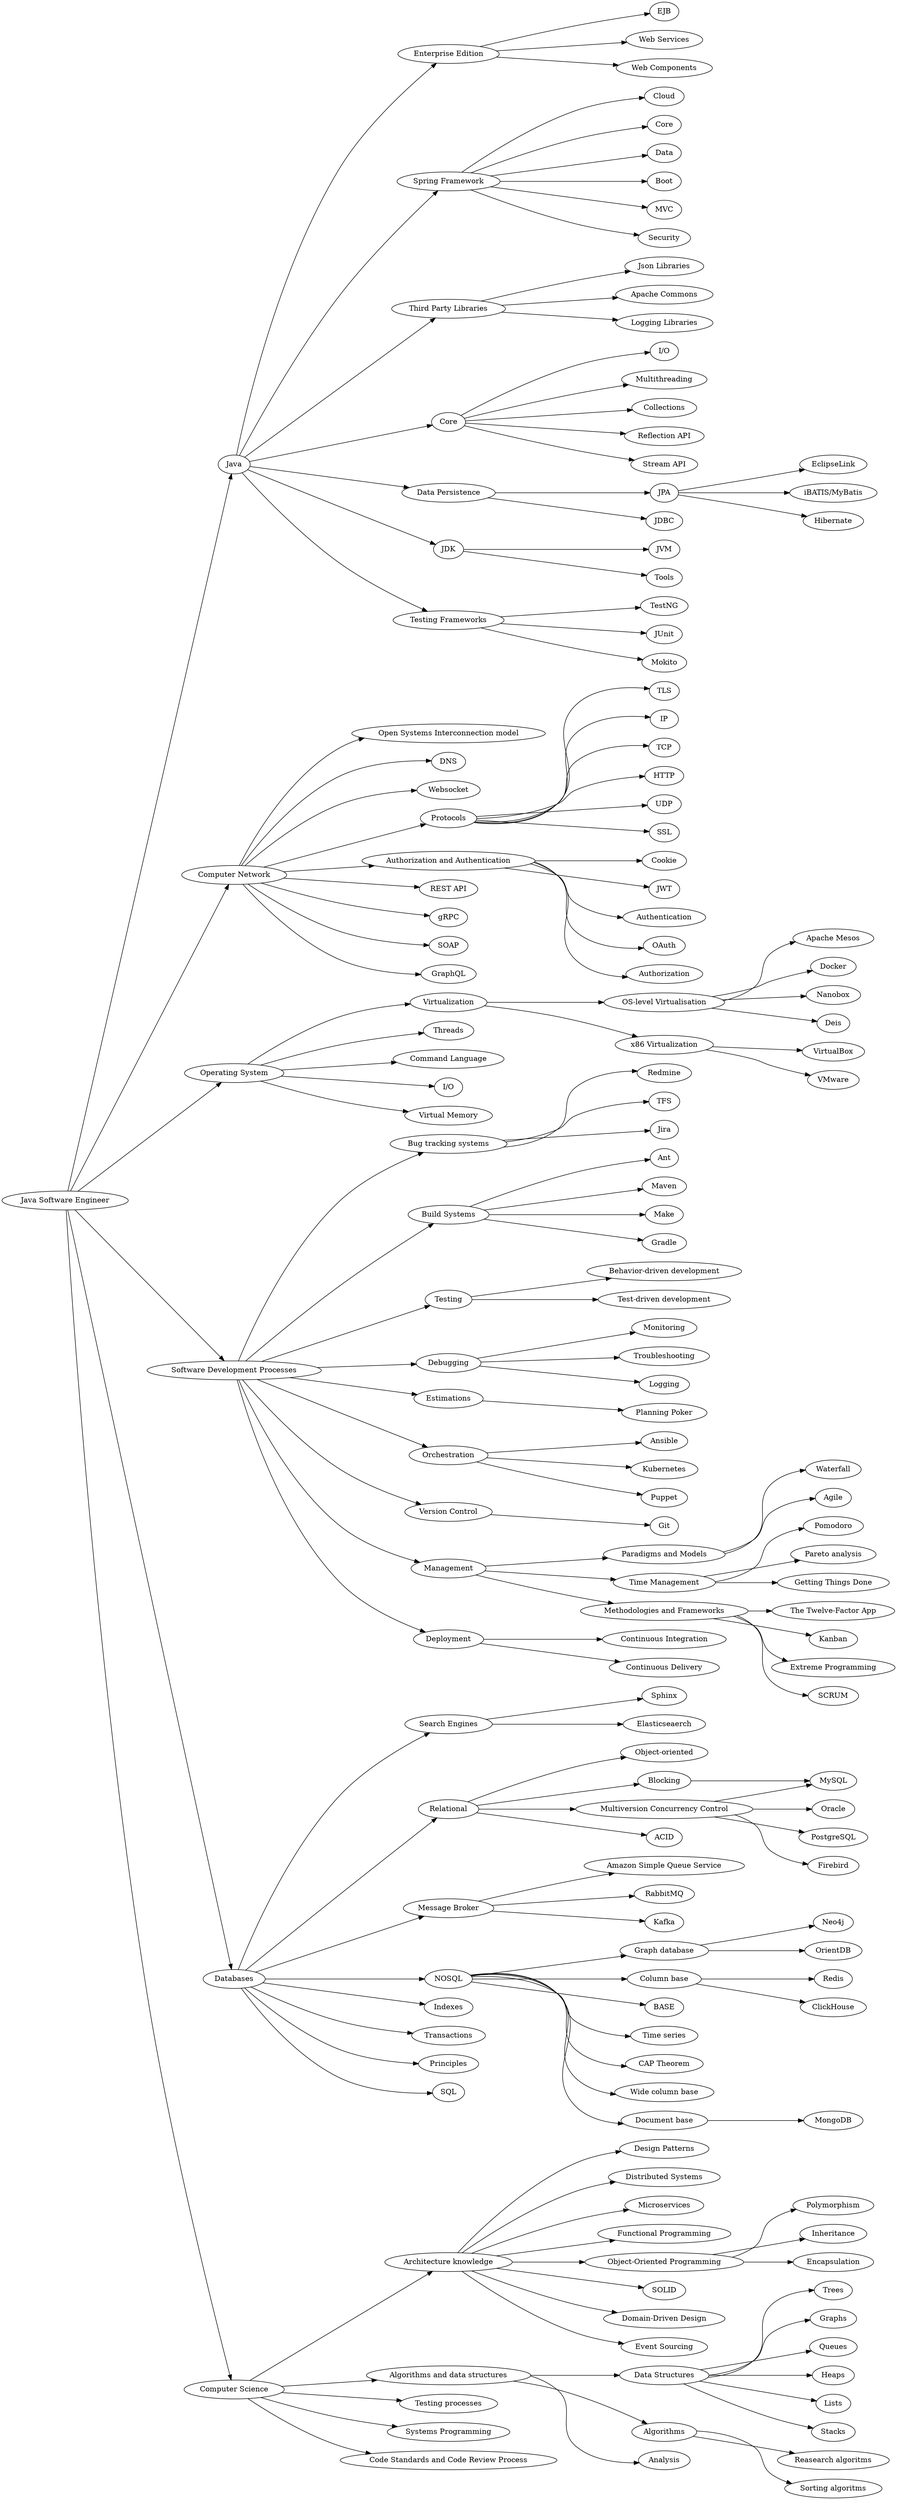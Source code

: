 digraph roadmap {
	rankdir=LR;
	java_ee->java_ee_ejb;	
	dev_paradigms->management_paradigms_waterfall;	
	cs_architecture->cs_architecture_patterns;	
	backend->java;	
	dev_trackers->dev_trackers_redmine;	
	db_nosql_graph->db_nosql_neo4j;	
	java_spring->java_spring_cloud;	
	net->net_osi;	
	os->os_virtualization;	
	management_time->management_time_pomodoro;	
	dev_build->dev_build_ant;	
	db_search->db_search_sphinx;	
	dev->dev_build;	
	db_search->db_search_elasticseaerch;	
	os_virtualization_level->os_virtualization_level_mesos;	
	db->db_search;	
	db_relational->db_relational_oo;	
	db_message_broker->db_message_broker_awssqs;	
	dev_testing->dev_testing_bdd;	
	net->net_dns;	
	os->os_threads;	
	backend->db;	
	backend->net;	
	dev_debugging->dev_debugging_monitoring;	
	dev_estimation->management_estimation_poker;	
	dev->dev_orchestration;	
	dev_trackers->dev_trackers_tfs;	
	java_3d_part->java_3d_part_json;	
	os_virtualization_level->os_virtualization_level_docker;	
	java_core->java_core_io;	
	java_persistence->java_persistence_jpa;	
	cs_algorithms_structures->cs_algorithms_structures_trees;	
	db_nosql->db_nosql_colbase;	
	cs_architecture->cs_architecture_distributed;	
	java_spring->java_spring_core;	
	net->net_websocket;	
	java->java_spring;	
	java_spring->java_spring_data;	
	dev->dev_version;	
	net_protocols->net_protocols_tls;	
	db_relational->db_relational_blocking;	
	os_virtualization_x86->os_virtualization_x86_virtualbox;	
	dev->dev_testing;	
	net_protocols->net_protocols_ip;	
	cs_algorithms->cs_algorithms_algorithms;	
	dev->dev_management;	
	cs_algorithms_algorithms->cs_algorithms_structures_research;	
	os->os_shell;	
	db_nosql->db_nosql_base;	
	cs_architecture->cs_architecture_microservices;	
	net_auth->net_auth_cookie;	
	net_protocols->net_protocols_tcp;	
	db->db_nosql;	
	dev->dev_estimation;	
	java_persistence->java_persistence_jdbc;	
	dev_orchestration->dev_orchestration_ansible;	
	dev->dev_trackers;	
	net_protocols->net_protocols_http;	
	db_nosql_colbase->db_nosql_redis;	
	cs->cs_architecture;	
	os_virtualization_x86->os_virtualization_x86_vmware;	
	backend->cs;	
	java_ee->java_ee_services;	
	management_time->management_time_pareto;	
	db_nosql->db_nosql_graph;	
	java->java_core;	
	db_relational->db_relational_mvcc;	
	dev_deployment->dev_deployment_ci;	
	db_nosql->db_nosql_time;	
	dev_build->dev_build_maven;	
	db_message_broker->db_message_broker_rabbit;	
	dev_debugging->dev_debugging_troubleshooting;	
	java_jdk->java_jdk_jvm;	
	java_testing->java_testing_testng;	
	db_relational_mvcc->db_relational_oracle;	
	java_persistence_jpa->java_persistence_jpa_eclipselink;	
	db_relational_mvcc->db_relational_postgres;	
	net->net_restapi;	
	net->net_auth;	
	cs_algorithms_structures->cs_algorithms_structures_graphs;	
	dev_methodologies->dev_methodologies_12factors;	
	cs->cs_algorithms;	
	os_virtualization_level->os_virtualization_level_nanobox;	
	db_nosql_colbase->db_nosql_clickhouse;	
	java_testing->java_testing_junit;	
	cs_algorithms->cs_algorithms_analysis;	
	java_core->java_core_multithreading;	
	dev_orchestration->dev_orchestration_k8s;	
	db_message_broker->db_message_broker_kafka;	
	dev->dev_debugging;	
	management_time->management_time_gtd;	
	db_relational_mvcc->db_relational_firebird;	
	net_protocols->net_protocols_udp;	
	java_ee->java_ee_components;	
	db->db_indexes;	
	dev_methodologies->dev_methodologies_kanban;	
	cs_architecture->cs_architecture_func;	
	cs_algorithms->cs_algorithms_structures;	
	java->java_testing;	
	java_core->java_core_collections;	
	java_core->java_core_reflection_api;	
	cs_algorithms_structures->cs_algorithms_structures_queues;	
	net->net_grpc;	
	cs_architecture_oop->cs_architecture_oop_polymorphism;	
	dev_paradigms->management_paradigms_agile;	
	java_testing->java_testing_mokito;	
	dev_management->management_time;	
	os_virtualization->os_virtualization_level;	
	os_virtualization->os_virtualization_x86;	
	cs_algorithms_structures->cs_algorithms_structures_heaps;	
	dev_version->dev_version_git;	
	cs_architecture->cs_architecture_solid;	
	dev_methodologies->dev_methodologies_xp;	
	java->java_jdk;	
	db_nosql->db_nosql_cap;	
	db_nosql->db_nosql_colwidebase;	
	dev_trackers->dev_trackers_jira;	
	db_relational->db_relational_acid;	
	java_3d_part->java_3d_part_apache;	
	java_spring->java_spring_boot;	
	cs_architecture_oop->cs_architecture_oop_inheritance;	
	db_nosql->db_nosql_doc;	
	java_3d_part->java_3d_part_logging;	
	dev_management->dev_paradigms;	
	db->db_relational;	
	java_jdk->java_jdk_tools;	
	java->java_ee;	
	java_spring->java_spring_mvc;	
	dev_build->dev_build_make;	
	cs->testing;	
	net_protocols->net_protocols_ssl;	
	cs_algorithms_structures->cs_algorithms_structures_lists;	
	dev_management->dev_methodologies;	
	cs_architecture->cs_architecture_oop;	
	net_auth->net_auth_jwt;	
	cs->systems;	
	db_relational_blocking->db_mysql;	
	java_persistence_jpa->java_persistence_jpa_batis;	
	os->os_io;	
	os->os_virtual_memory;	
	java->java_persistence;	
	backend->dev;	
	db->db_message_broker;	
	dev_debugging->dev_debugging_logging;	
	dev_deployment->dev_deployment_cd;	
	dev_build->dev_build_gradle;	
	backend->os;	
	java_core->java_core_stream_api;	
	net->net_soap;	
	db->db_transactions;	
	db_nosql_graph->db_nosql_orient;	
	cs_architecture->cs_architecture_ddd;	
	dev_testing->dev_testing_tdd;	
	net_auth->net_auth_authentication;	
	cs_architecture->cs_architecture_event;	
	net->net_graphql;	
	dev_orchestration->dev_orchestration_puppet;	
	cs_algorithms_algorithms->cs_algorithms_structures_sorting;	
	db_relational_mvcc->db_mysql;	
	net->net_protocols;	
	dev->dev_deployment;	
	dev_methodologies->dev_methodologies_scrum;	
	cs_algorithms_structures->cs_algorithms_structures_stacks;	
	db->db_principles;	
	java->java_3d_part;	
	net_auth->net_auth_oauth;	
	db->db_sql;	
	cs_architecture_oop->cs_architecture_oop_encapsulation;	
	java_spring->java_spring_security;	
	net_auth->net_auth_authorization;	
	java_persistence_jpa->java_persistence_jpa_hibernate;	
	db_nosql_doc->db_nosql_mongo;	
	os_virtualization_level->os_virtualization_level_deis;	
	cs->code;	
	net_graphql [ label="GraphQL" ];
	os_virtual_memory [ label="Virtual Memory" ];
	net_dns [ label="DNS" ];
	os_virtualization_x86_vmware [ label="VMware" ];
	java_spring_mvc [ label="MVC" ];
	db_message_broker_kafka [ label="Kafka" ];
	cs_algorithms_structures_sorting [ label="Sorting algoritms" ];
	java_3d_part [ label="Third Party Libraries" ];
	java_core_io [ label="I/O" ];
	net_protocols_ip [ label="IP" ];
	net_protocols_tcp [ label="TCP" ];
	cs_algorithms_structures_research [ label="Reasearch algoritms" ];
	cs_architecture_solid [ label="SOLID" ];
	dev_estimation [ label="Estimations" ];
	cs_algorithms [ label="Algorithms and data structures" ];
	net_protocols_http [ label="HTTP" ];
	cs_algorithms_structures_lists [ label="Lists" ];
	db_relational_mvcc [ label="Multiversion Concurrency Control" ];
	dev_methodologies_xp [ label="Extreme Programming" ];
	dev_build_make [ label="Make" ];
	cs_architecture_event [ label="Event Sourcing" ];
	java_spring_data [ label="Data" ];
	db_nosql_time [ label="Time series" ];
	db_search [ label="Search Engines" ];
	java [ label="Java" ];
	management_time [ label="Time Management" ];
	dev_testing_bdd [ label="Behavior-driven development" ];
	backend [ label="Java Software Engineer" ];
	dev_deployment [ label="Deployment" ];
	db_relational_blocking [ label="Blocking" ];
	dev_orchestration_puppet [ label="Puppet" ];
	dev_orchestration_ansible [ label="Ansible" ];
	java_spring_security [ label="Security" ];
	db_nosql_graph [ label="Graph database" ];
	net_soap [ label="SOAP" ];
	dev_methodologies_scrum [ label="SCRUM" ];
	db_message_broker [ label="Message Broker" ];
	dev_trackers [ label="Bug tracking systems" ];
	java_persistence_jpa_hibernate [ label="Hibernate" ];
	net_auth_authentication [ label="Authentication" ];
	java_core [ label="Core" ];
	java_testing_testng [ label="TestNG" ];
	dev_debugging_troubleshooting [ label="Troubleshooting" ];
	dev_version_git [ label="Git" ];
	net_protocols_tls [ label="TLS" ];
	net_auth [ label="Authorization and Authentication" ];
	os_virtualization_level_docker [ label="Docker" ];
	net_auth_authorization [ label="Authorization" ];
	db_indexes [ label="Indexes" ];
	dev_debugging_logging [ label="Logging" ];
	java_core_multithreading [ label="Multithreading" ];
	dev_trackers_tfs [ label="TFS" ];
	dev_paradigms [ label="Paradigms and Models" ];
	net_protocols_ssl [ label="SSL" ];
	dev_orchestration [ label="Orchestration" ];
	java_core_stream_api [ label="Stream API" ];
	cs_architecture_distributed [ label="Distributed Systems" ];
	os_virtualization_level_mesos [ label="Apache Mesos" ];
	os_threads [ label="Threads" ];
	db_transactions [ label="Transactions" ];
	db_nosql_cap [ label="CAP Theorem" ];
	systems [ label="Systems Programming" ];
	java_3d_part_logging [ label="Logging Libraries" ];
	db_nosql_base [ label="BASE" ];
	dev_methodologies [ label="Methodologies and Frameworks" ];
	cs_architecture_ddd [ label="Domain-Driven Design" ];
	cs_architecture_oop_encapsulation [ label="Encapsulation" ];
	dev [ label="Software Development Processes" ];
	cs_algorithms_structures_heaps [ label="Heaps" ];
	testing [ label="Testing processes" ];
	java_ee_components [ label="Web Components" ];
	code [ label="Code Standards and Code Review Process" ];
	dev_trackers_jira [ label="Jira" ];
	java_persistence_jpa_eclipselink [ label="EclipseLink" ];
	db_mysql [ label="MySQL" ];
	db_relational [ label="Relational" ];
	os_virtualization_level_nanobox [ label="Nanobox" ];
	cs_architecture_patterns [ label="Design Patterns" ];
	dev_methodologies_12factors [ label="The Twelve-Factor App" ];
	java_3d_part_apache [ label="Apache Commons" ];
	net [ label="Computer Network" ];
	dev_build_maven [ label="Maven" ];
	dev_build [ label="Build Systems" ];
	management_estimation_poker [ label="Planning Poker" ];
	dev_debugging [ label="Debugging" ];
	db_message_broker_awssqs [ label="Amazon Simple Queue Service" ];
	dev_deployment_cd [ label="Continuous Delivery" ];
	db_principles [ label="Principles" ];
	dev_methodologies_kanban [ label="Kanban" ];
	net_auth_oauth [ label="OAuth" ];
	java_testing [ label="Testing Frameworks" ];
	dev_debugging_monitoring [ label="Monitoring" ];
	cs_algorithms_structures_stacks [ label="Stacks" ];
	cs_algorithms_structures_graphs [ label="Graphs" ];
	dev_testing_tdd [ label="Test-driven development" ];
	os [ label="Operating System" ];
	java_spring [ label="Spring Framework" ];
	java_persistence [ label="Data Persistence" ];
	cs_architecture_microservices [ label="Microservices" ];
	net_restapi [ label="REST API" ];
	cs_architecture [ label="Architecture knowledge" ];
	db_nosql_neo4j [ label="Neo4j" ];
	net_protocols [ label="Protocols" ];
	management_paradigms_waterfall [ label="Waterfall" ];
	java_core_collections [ label="Collections" ];
	db_relational_oo [ label="Object-oriented" ];
	java_core_reflection_api [ label="Reflection API" ];
	cs_algorithms_structures_trees [ label="Trees" ];
	cs_architecture_func [ label="Functional Programming" ];
	db_search_elasticseaerch [ label="Elasticseaerch" ];
	management_paradigms_agile [ label="Agile" ];
	cs_algorithms_analysis [ label="Analysis" ];
	os_shell [ label="Command Language" ];
	net_websocket [ label="Websocket" ];
	net_protocols_udp [ label="UDP" ];
	java_jdk_tools [ label="Tools" ];
	java_ee_services [ label="Web Services" ];
	db_relational_firebird [ label="Firebird" ];
	java_jdk_jvm [ label="JVM" ];
	management_time_pareto [ label="Pareto analysis" ];
	net_auth_cookie [ label="Cookie" ];
	java_testing_junit [ label="JUnit" ];
	cs_architecture_oop_polymorphism [ label="Polymorphism" ];
	cs_algorithms_structures_queues [ label="Queues" ];
	java_spring_boot [ label="Boot" ];
	java_spring_core [ label="Core" ];
	db_nosql_doc [ label="Document base" ];
	db_relational_acid [ label="ACID" ];
	db_relational_postgres [ label="PostgreSQL" ];
	db_sql [ label="SQL" ];
	management_time_pomodoro [ label="Pomodoro" ];
	db_nosql_clickhouse [ label="ClickHouse" ];
	db_nosql_mongo [ label="MongoDB" ];
	cs_architecture_oop [ label="Object-Oriented Programming" ];
	os_virtualization_level_deis [ label="Deis" ];
	dev_build_gradle [ label="Gradle" ];
	dev_management [ label="Management" ];
	dev_orchestration_k8s [ label="Kubernetes" ];
	cs_architecture_oop_inheritance [ label="Inheritance" ];
	os_virtualization_level [ label="OS-level Virtualisation" ];
	java_spring_cloud [ label="Cloud" ];
	dev_trackers_redmine [ label="Redmine" ];
	java_persistence_jdbc [ label="JDBC" ];
	dev_build_ant [ label="Ant" ];
	java_ee [ label="Enterprise Edition" ];
	net_osi [ label="Open Systems Interconnection model" ];
	db_search_sphinx [ label="Sphinx" ];
	net_grpc [ label="gRPC" ];
	db_message_broker_rabbit [ label="RabbitMQ" ];
	os_virtualization_x86 [ label="x86 Virtualization" ];
	db_relational_oracle [ label="Oracle" ];
	db [ label="Databases" ];
	db_nosql_colwidebase [ label="Wide column base" ];
	java_ee_ejb [ label="EJB" ];
	db_nosql [ label="NOSQL" ];
	db_nosql_colbase [ label="Column base" ];
	cs [ label="Computer Science" ];
	db_nosql_orient [ label="OrientDB" ];
	java_persistence_jpa_batis [ label="iBATIS/MyBatis" ];
	db_nosql_redis [ label="Redis" ];
	management_time_gtd [ label="Getting Things Done" ];
	java_persistence_jpa [ label="JPA" ];
	java_testing_mokito [ label="Mokito" ];
	os_virtualization [ label="Virtualization" ];
	os_virtualization_x86_virtualbox [ label="VirtualBox" ];
	net_auth_jwt [ label="JWT" ];
	dev_testing [ label="Testing" ];
	dev_deployment_ci [ label="Continuous Integration" ];
	cs_algorithms_structures [ label="Data Structures" ];
	os_io [ label="I/O" ];
	dev_version [ label="Version Control" ];
	java_3d_part_json [ label="Json Libraries" ];
	cs_algorithms_algorithms [ label="Algorithms" ];
	java_jdk [ label="JDK" ];
}
